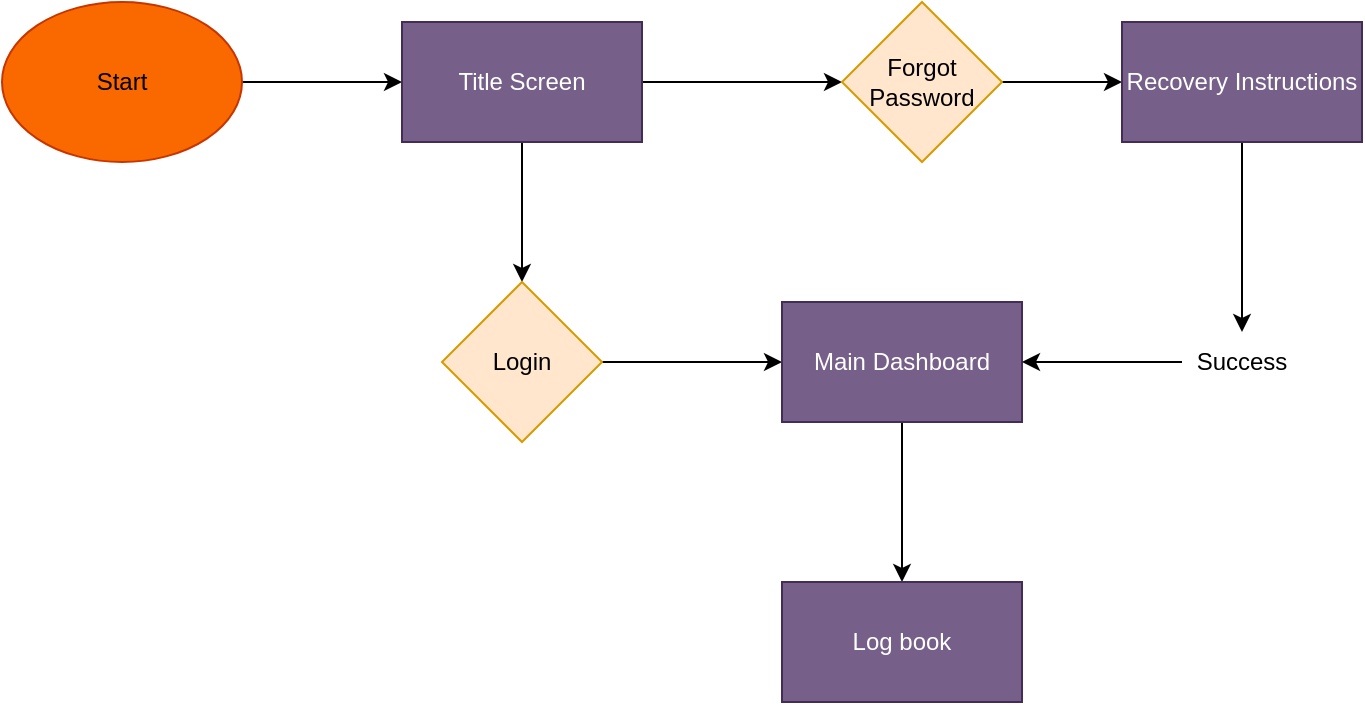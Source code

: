 <mxfile version="24.2.0" type="github">
  <diagram name="Page-1" id="f-FT1rUhoASd2f0an_6X">
    <mxGraphModel dx="794" dy="422" grid="1" gridSize="10" guides="1" tooltips="1" connect="1" arrows="1" fold="1" page="1" pageScale="1" pageWidth="850" pageHeight="1100" math="0" shadow="0">
      <root>
        <mxCell id="0" />
        <mxCell id="1" parent="0" />
        <mxCell id="K1mzVftVEfYpcNpW3lGC-4" value="" style="edgeStyle=orthogonalEdgeStyle;rounded=0;orthogonalLoop=1;jettySize=auto;html=1;" parent="1" source="AVB4TACVMZflynDXeGGa-1" target="K1mzVftVEfYpcNpW3lGC-3" edge="1">
          <mxGeometry relative="1" as="geometry" />
        </mxCell>
        <mxCell id="AVB4TACVMZflynDXeGGa-1" value="Start" style="ellipse;whiteSpace=wrap;html=1;fillColor=#fa6800;strokeColor=#C73500;fontColor=#000000;" parent="1" vertex="1">
          <mxGeometry x="90" y="80" width="120" height="80" as="geometry" />
        </mxCell>
        <mxCell id="K1mzVftVEfYpcNpW3lGC-6" value="" style="edgeStyle=orthogonalEdgeStyle;rounded=0;orthogonalLoop=1;jettySize=auto;html=1;" parent="1" source="K1mzVftVEfYpcNpW3lGC-3" target="K1mzVftVEfYpcNpW3lGC-5" edge="1">
          <mxGeometry relative="1" as="geometry" />
        </mxCell>
        <mxCell id="K1mzVftVEfYpcNpW3lGC-8" value="" style="edgeStyle=orthogonalEdgeStyle;rounded=0;orthogonalLoop=1;jettySize=auto;html=1;" parent="1" source="K1mzVftVEfYpcNpW3lGC-3" target="K1mzVftVEfYpcNpW3lGC-7" edge="1">
          <mxGeometry relative="1" as="geometry" />
        </mxCell>
        <mxCell id="K1mzVftVEfYpcNpW3lGC-3" value="Title Screen" style="whiteSpace=wrap;html=1;fillColor=#76608a;strokeColor=#432D57;fontColor=#ffffff;" parent="1" vertex="1">
          <mxGeometry x="290" y="90" width="120" height="60" as="geometry" />
        </mxCell>
        <mxCell id="K1mzVftVEfYpcNpW3lGC-14" value="" style="edgeStyle=orthogonalEdgeStyle;rounded=0;orthogonalLoop=1;jettySize=auto;html=1;" parent="1" source="K1mzVftVEfYpcNpW3lGC-5" target="K1mzVftVEfYpcNpW3lGC-13" edge="1">
          <mxGeometry relative="1" as="geometry" />
        </mxCell>
        <mxCell id="K1mzVftVEfYpcNpW3lGC-5" value="Login" style="rhombus;whiteSpace=wrap;html=1;fillColor=#ffe6cc;strokeColor=#d79b00;" parent="1" vertex="1">
          <mxGeometry x="310" y="220" width="80" height="80" as="geometry" />
        </mxCell>
        <mxCell id="K1mzVftVEfYpcNpW3lGC-12" value="" style="edgeStyle=orthogonalEdgeStyle;rounded=0;orthogonalLoop=1;jettySize=auto;html=1;" parent="1" source="K1mzVftVEfYpcNpW3lGC-7" target="K1mzVftVEfYpcNpW3lGC-11" edge="1">
          <mxGeometry relative="1" as="geometry" />
        </mxCell>
        <mxCell id="K1mzVftVEfYpcNpW3lGC-7" value="Forgot Password" style="rhombus;whiteSpace=wrap;html=1;fillColor=#ffe6cc;strokeColor=#d79b00;" parent="1" vertex="1">
          <mxGeometry x="510" y="80" width="80" height="80" as="geometry" />
        </mxCell>
        <mxCell id="K1mzVftVEfYpcNpW3lGC-16" style="edgeStyle=orthogonalEdgeStyle;rounded=0;orthogonalLoop=1;jettySize=auto;html=1;exitX=0.5;exitY=1;exitDx=0;exitDy=0;entryX=0.5;entryY=0;entryDx=0;entryDy=0;" parent="1" source="K1mzVftVEfYpcNpW3lGC-11" target="K1mzVftVEfYpcNpW3lGC-17" edge="1">
          <mxGeometry relative="1" as="geometry">
            <mxPoint x="710" y="220" as="targetPoint" />
          </mxGeometry>
        </mxCell>
        <mxCell id="K1mzVftVEfYpcNpW3lGC-11" value="Recovery Instructions" style="whiteSpace=wrap;html=1;fillColor=#76608a;strokeColor=#432D57;fontColor=#ffffff;" parent="1" vertex="1">
          <mxGeometry x="650" y="90" width="120" height="60" as="geometry" />
        </mxCell>
        <mxCell id="oKHr2jN-2uXYwJmryG8--2" value="" style="edgeStyle=orthogonalEdgeStyle;rounded=0;orthogonalLoop=1;jettySize=auto;html=1;" edge="1" parent="1" source="K1mzVftVEfYpcNpW3lGC-13" target="oKHr2jN-2uXYwJmryG8--1">
          <mxGeometry relative="1" as="geometry" />
        </mxCell>
        <mxCell id="K1mzVftVEfYpcNpW3lGC-13" value="Main Dashboard" style="whiteSpace=wrap;html=1;fillColor=#76608a;strokeColor=#432D57;fontColor=#ffffff;" parent="1" vertex="1">
          <mxGeometry x="480" y="230" width="120" height="60" as="geometry" />
        </mxCell>
        <mxCell id="K1mzVftVEfYpcNpW3lGC-18" style="edgeStyle=orthogonalEdgeStyle;rounded=0;orthogonalLoop=1;jettySize=auto;html=1;exitX=0;exitY=0.5;exitDx=0;exitDy=0;entryX=1;entryY=0.5;entryDx=0;entryDy=0;" parent="1" source="K1mzVftVEfYpcNpW3lGC-17" target="K1mzVftVEfYpcNpW3lGC-13" edge="1">
          <mxGeometry relative="1" as="geometry" />
        </mxCell>
        <mxCell id="K1mzVftVEfYpcNpW3lGC-17" value="Success" style="text;html=1;align=center;verticalAlign=middle;whiteSpace=wrap;rounded=0;" parent="1" vertex="1">
          <mxGeometry x="680" y="245" width="60" height="30" as="geometry" />
        </mxCell>
        <mxCell id="oKHr2jN-2uXYwJmryG8--1" value="Log book" style="whiteSpace=wrap;html=1;fillColor=#76608a;strokeColor=#432D57;fontColor=#ffffff;" vertex="1" parent="1">
          <mxGeometry x="480" y="370" width="120" height="60" as="geometry" />
        </mxCell>
      </root>
    </mxGraphModel>
  </diagram>
</mxfile>
